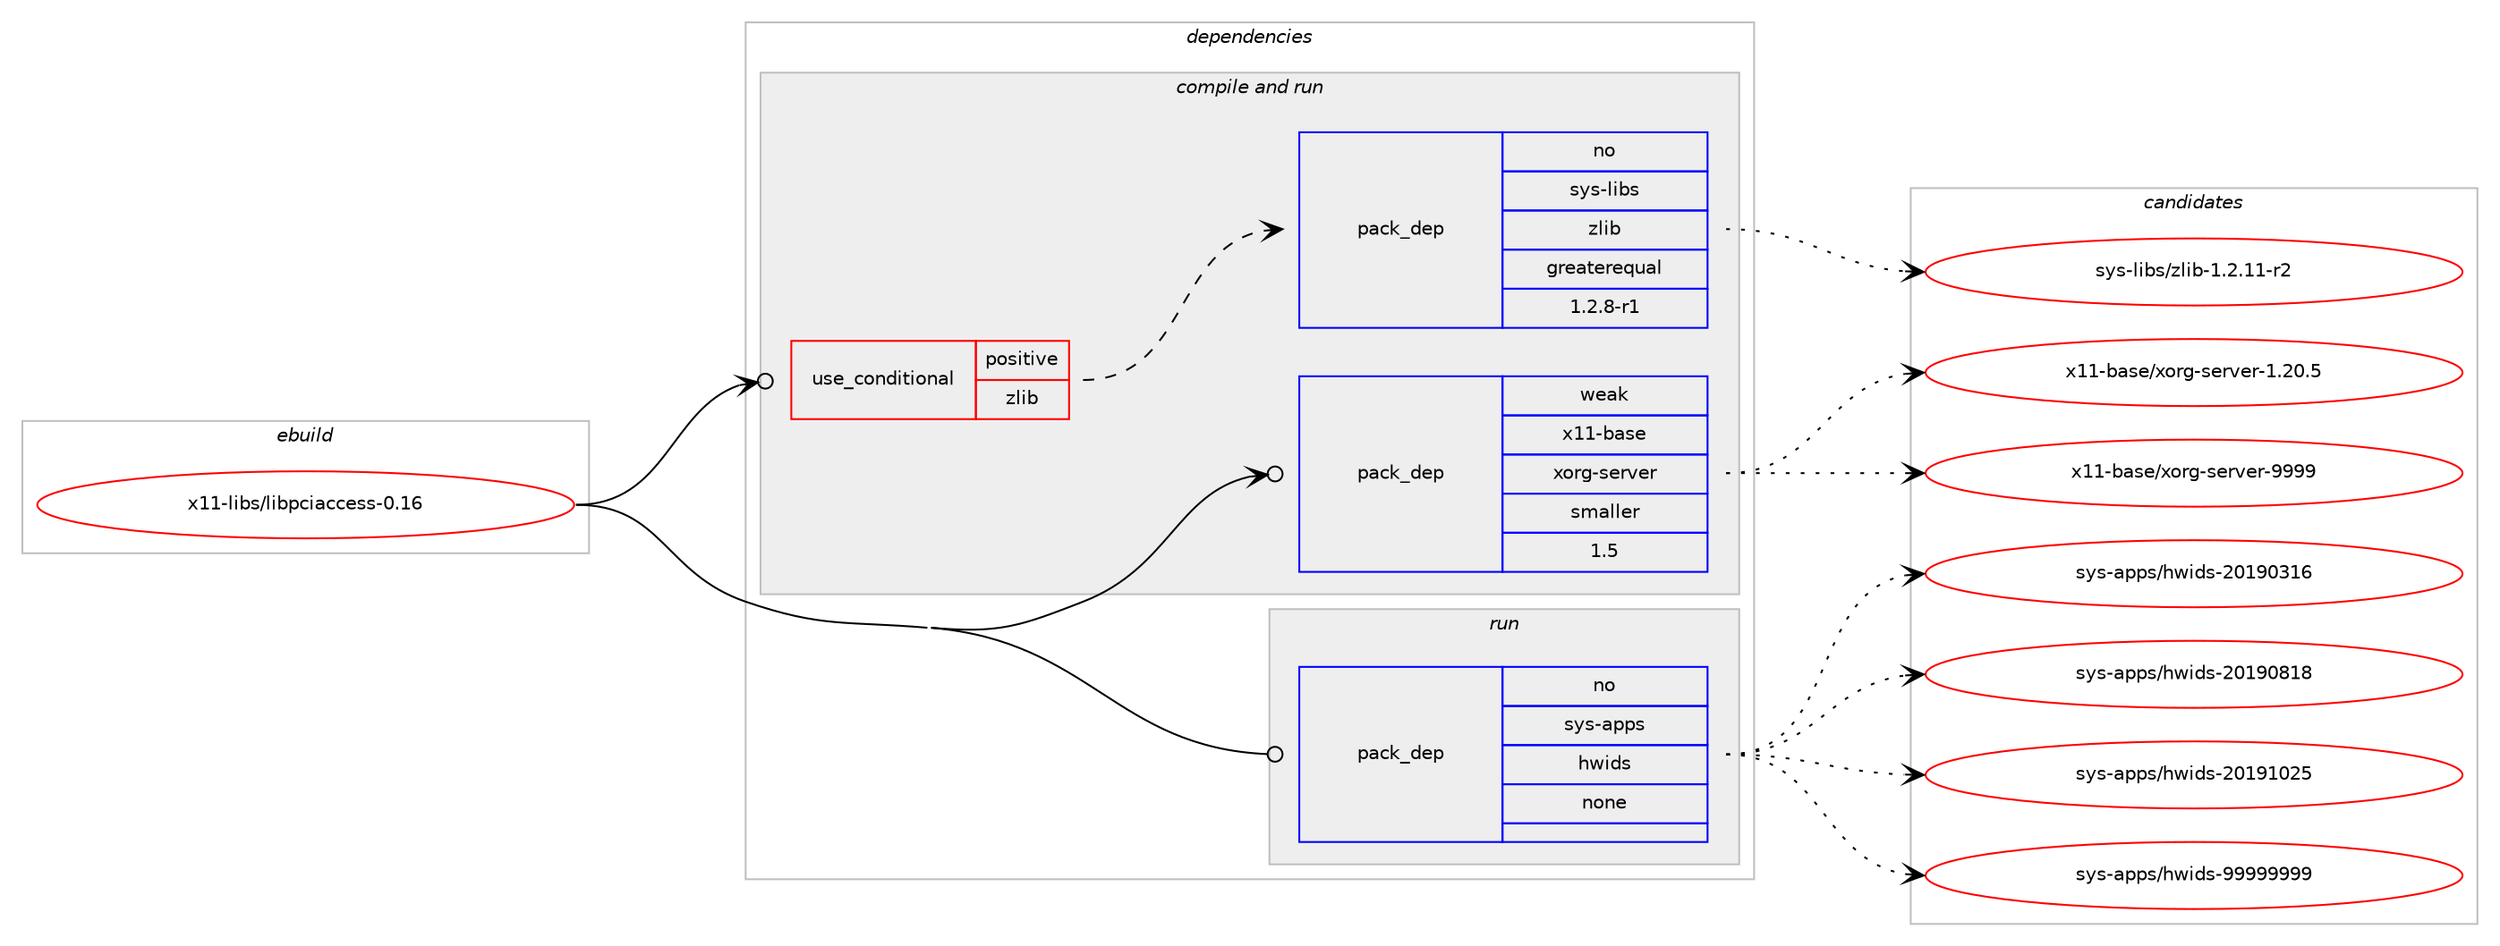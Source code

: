 digraph prolog {

# *************
# Graph options
# *************

newrank=true;
concentrate=true;
compound=true;
graph [rankdir=LR,fontname=Helvetica,fontsize=10,ranksep=1.5];#, ranksep=2.5, nodesep=0.2];
edge  [arrowhead=vee];
node  [fontname=Helvetica,fontsize=10];

# **********
# The ebuild
# **********

subgraph cluster_leftcol {
color=gray;
rank=same;
label=<<i>ebuild</i>>;
id [label="x11-libs/libpciaccess-0.16", color=red, width=4, href="../x11-libs/libpciaccess-0.16.svg"];
}

# ****************
# The dependencies
# ****************

subgraph cluster_midcol {
color=gray;
label=<<i>dependencies</i>>;
subgraph cluster_compile {
fillcolor="#eeeeee";
style=filled;
label=<<i>compile</i>>;
}
subgraph cluster_compileandrun {
fillcolor="#eeeeee";
style=filled;
label=<<i>compile and run</i>>;
subgraph cond219455 {
dependency916868 [label=<<TABLE BORDER="0" CELLBORDER="1" CELLSPACING="0" CELLPADDING="4"><TR><TD ROWSPAN="3" CELLPADDING="10">use_conditional</TD></TR><TR><TD>positive</TD></TR><TR><TD>zlib</TD></TR></TABLE>>, shape=none, color=red];
subgraph pack680832 {
dependency916869 [label=<<TABLE BORDER="0" CELLBORDER="1" CELLSPACING="0" CELLPADDING="4" WIDTH="220"><TR><TD ROWSPAN="6" CELLPADDING="30">pack_dep</TD></TR><TR><TD WIDTH="110">no</TD></TR><TR><TD>sys-libs</TD></TR><TR><TD>zlib</TD></TR><TR><TD>greaterequal</TD></TR><TR><TD>1.2.8-r1</TD></TR></TABLE>>, shape=none, color=blue];
}
dependency916868:e -> dependency916869:w [weight=20,style="dashed",arrowhead="vee"];
}
id:e -> dependency916868:w [weight=20,style="solid",arrowhead="odotvee"];
subgraph pack680833 {
dependency916870 [label=<<TABLE BORDER="0" CELLBORDER="1" CELLSPACING="0" CELLPADDING="4" WIDTH="220"><TR><TD ROWSPAN="6" CELLPADDING="30">pack_dep</TD></TR><TR><TD WIDTH="110">weak</TD></TR><TR><TD>x11-base</TD></TR><TR><TD>xorg-server</TD></TR><TR><TD>smaller</TD></TR><TR><TD>1.5</TD></TR></TABLE>>, shape=none, color=blue];
}
id:e -> dependency916870:w [weight=20,style="solid",arrowhead="odotvee"];
}
subgraph cluster_run {
fillcolor="#eeeeee";
style=filled;
label=<<i>run</i>>;
subgraph pack680834 {
dependency916871 [label=<<TABLE BORDER="0" CELLBORDER="1" CELLSPACING="0" CELLPADDING="4" WIDTH="220"><TR><TD ROWSPAN="6" CELLPADDING="30">pack_dep</TD></TR><TR><TD WIDTH="110">no</TD></TR><TR><TD>sys-apps</TD></TR><TR><TD>hwids</TD></TR><TR><TD>none</TD></TR><TR><TD></TD></TR></TABLE>>, shape=none, color=blue];
}
id:e -> dependency916871:w [weight=20,style="solid",arrowhead="odot"];
}
}

# **************
# The candidates
# **************

subgraph cluster_choices {
rank=same;
color=gray;
label=<<i>candidates</i>>;

subgraph choice680832 {
color=black;
nodesep=1;
choice11512111545108105981154712210810598454946504649494511450 [label="sys-libs/zlib-1.2.11-r2", color=red, width=4,href="../sys-libs/zlib-1.2.11-r2.svg"];
dependency916869:e -> choice11512111545108105981154712210810598454946504649494511450:w [style=dotted,weight="100"];
}
subgraph choice680833 {
color=black;
nodesep=1;
choice1204949459897115101471201111141034511510111411810111445494650484653 [label="x11-base/xorg-server-1.20.5", color=red, width=4,href="../x11-base/xorg-server-1.20.5.svg"];
choice120494945989711510147120111114103451151011141181011144557575757 [label="x11-base/xorg-server-9999", color=red, width=4,href="../x11-base/xorg-server-9999.svg"];
dependency916870:e -> choice1204949459897115101471201111141034511510111411810111445494650484653:w [style=dotted,weight="100"];
dependency916870:e -> choice120494945989711510147120111114103451151011141181011144557575757:w [style=dotted,weight="100"];
}
subgraph choice680834 {
color=black;
nodesep=1;
choice115121115459711211211547104119105100115455048495748514954 [label="sys-apps/hwids-20190316", color=red, width=4,href="../sys-apps/hwids-20190316.svg"];
choice115121115459711211211547104119105100115455048495748564956 [label="sys-apps/hwids-20190818", color=red, width=4,href="../sys-apps/hwids-20190818.svg"];
choice115121115459711211211547104119105100115455048495749485053 [label="sys-apps/hwids-20191025", color=red, width=4,href="../sys-apps/hwids-20191025.svg"];
choice115121115459711211211547104119105100115455757575757575757 [label="sys-apps/hwids-99999999", color=red, width=4,href="../sys-apps/hwids-99999999.svg"];
dependency916871:e -> choice115121115459711211211547104119105100115455048495748514954:w [style=dotted,weight="100"];
dependency916871:e -> choice115121115459711211211547104119105100115455048495748564956:w [style=dotted,weight="100"];
dependency916871:e -> choice115121115459711211211547104119105100115455048495749485053:w [style=dotted,weight="100"];
dependency916871:e -> choice115121115459711211211547104119105100115455757575757575757:w [style=dotted,weight="100"];
}
}

}
